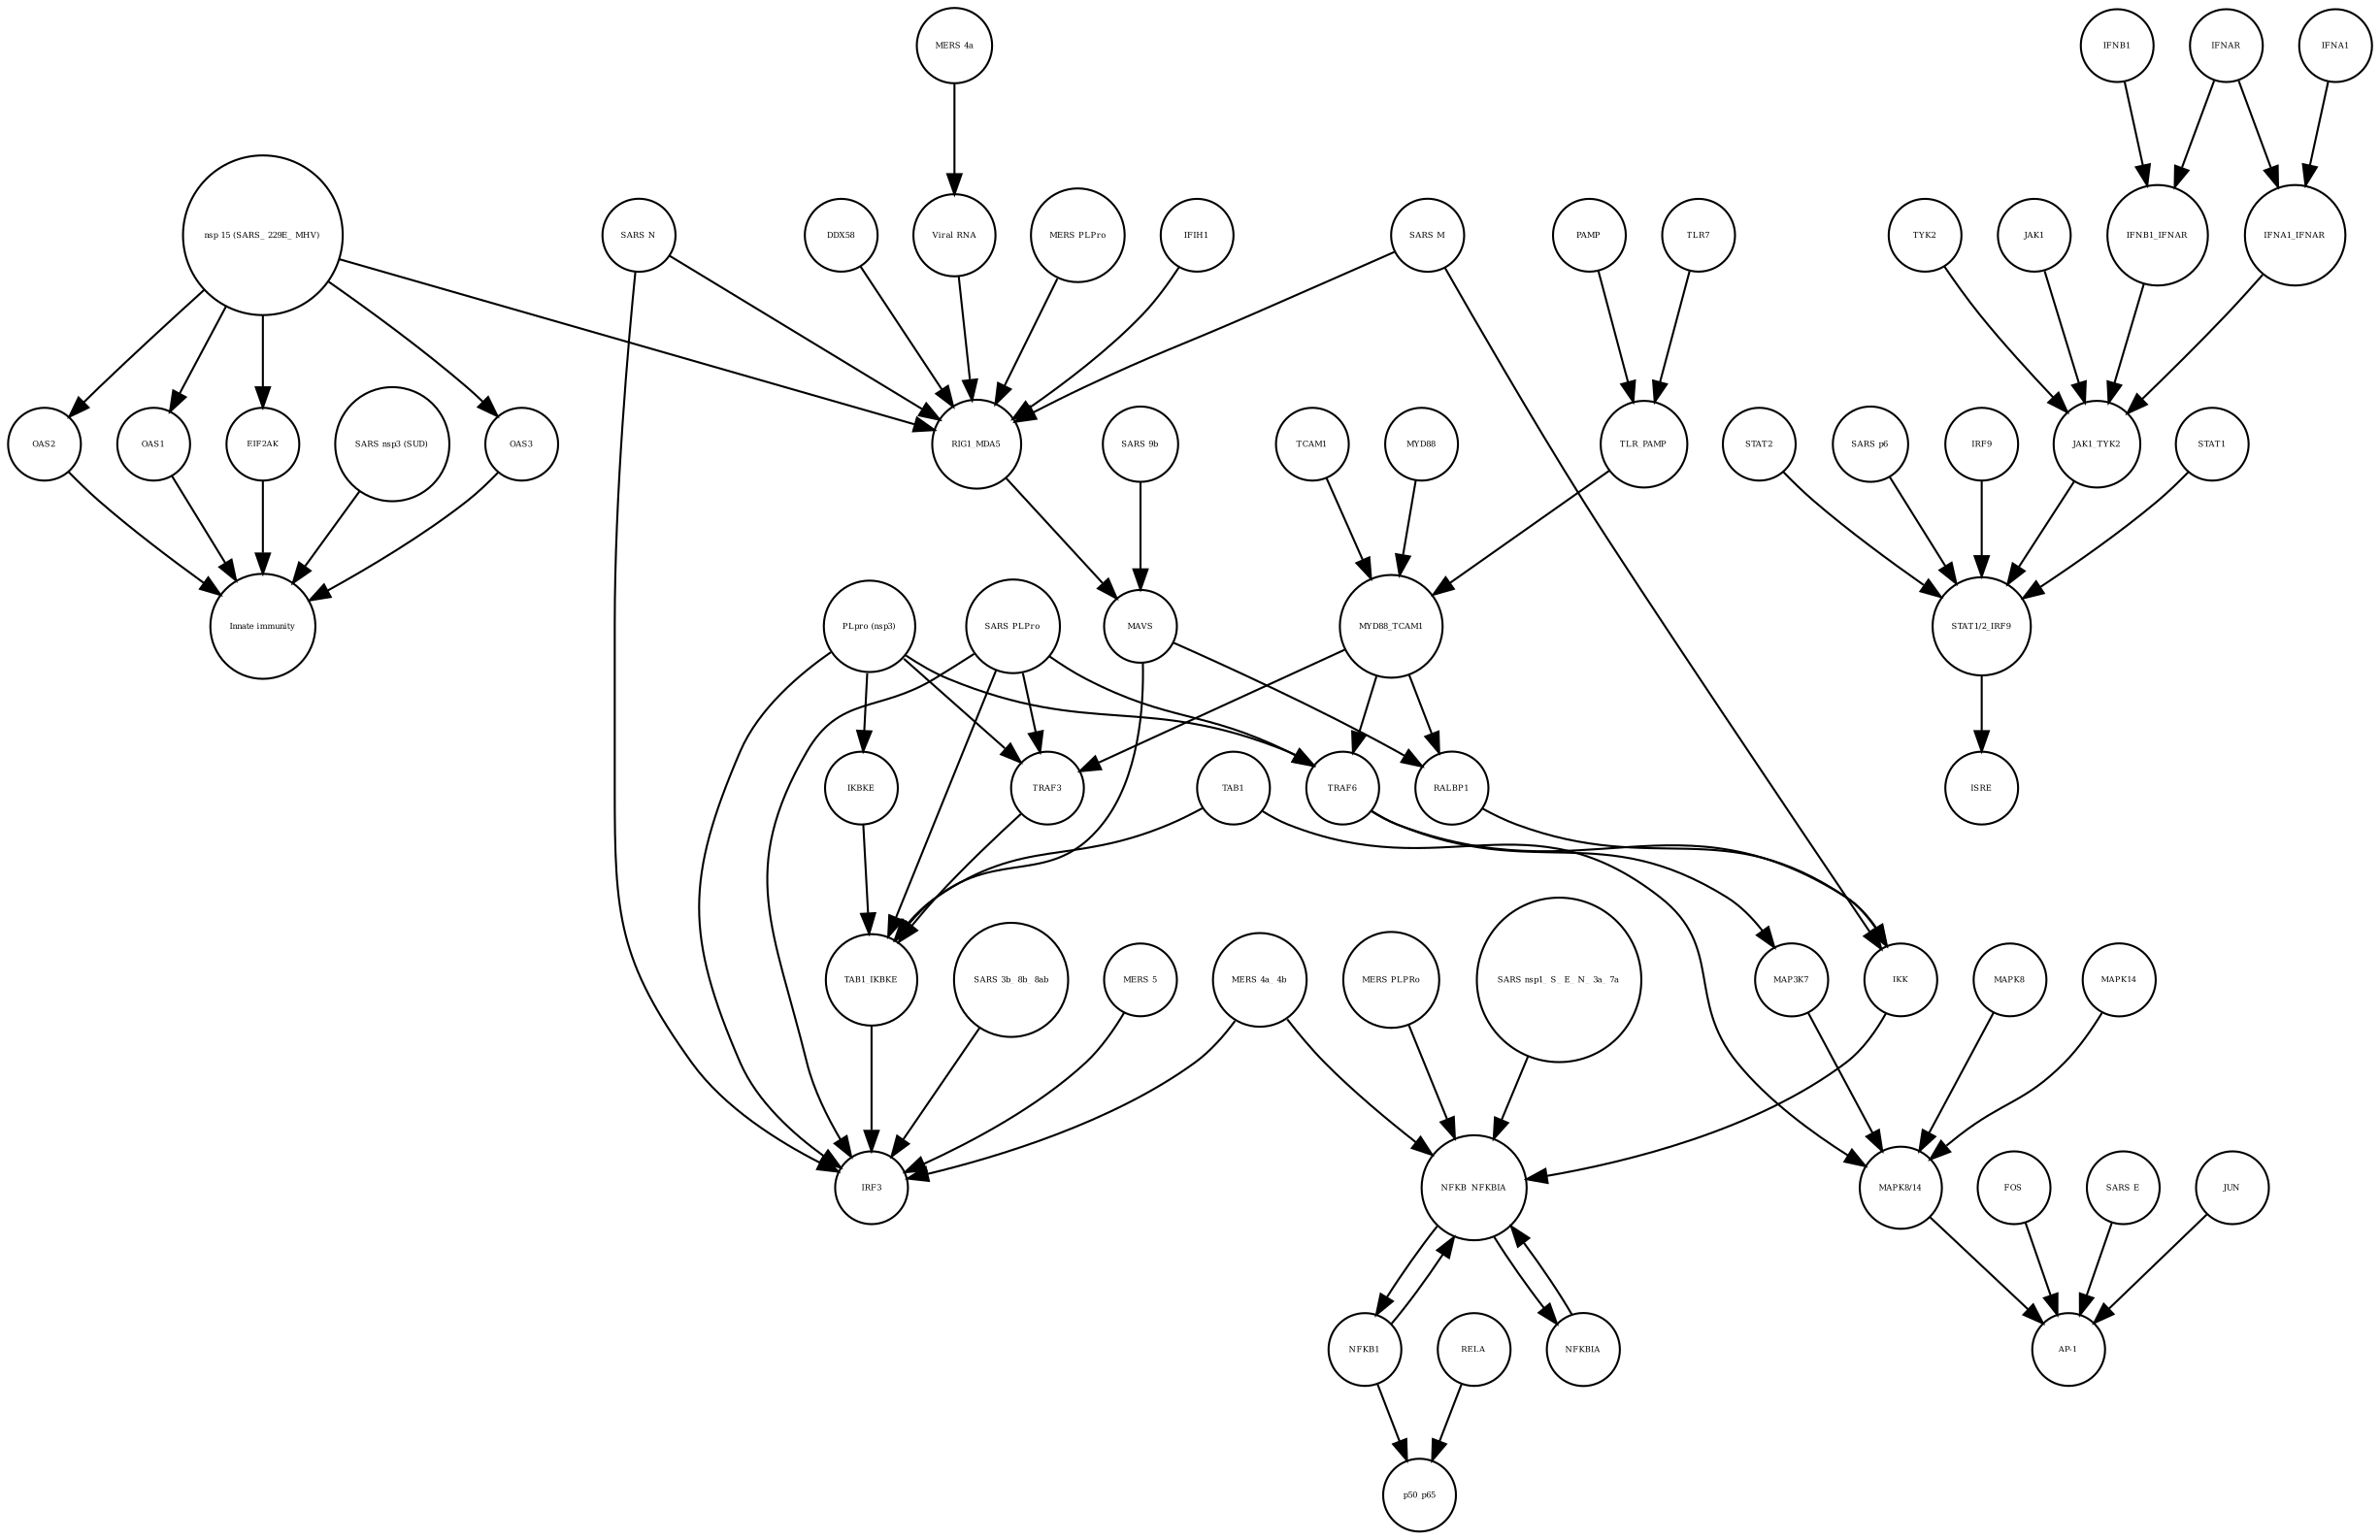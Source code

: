 strict digraph  {
OAS3 [annotation=urn_miriam_pubmed_31226023, bipartite=0, cls=macromolecule, fontsize=4, label=OAS3, shape=circle];
"Innate immunity" [annotation=urn_miriam_pubmed_31226023, bipartite=0, cls=phenotype, fontsize=4, label="Innate immunity", shape=circle];
OAS2 [annotation=urn_miriam_pubmed_31226023, bipartite=0, cls=macromolecule, fontsize=4, label=OAS2, shape=circle];
OAS1 [annotation=urn_miriam_pubmed_31226023, bipartite=0, cls=macromolecule, fontsize=4, label=OAS1, shape=circle];
EIF2AK [annotation=urn_miriam_pubmed_31226023, bipartite=0, cls=macromolecule, fontsize=4, label=EIF2AK, shape=circle];
"SARS nsp3 (SUD)" [annotation=urn_miriam_pubmed_31226023, bipartite=0, cls=macromolecule, fontsize=4, label="SARS nsp3 (SUD)", shape=circle];
TRAF3 [annotation="", bipartite=0, cls=macromolecule, fontsize=4, label=TRAF3, shape=circle];
STAT2 [annotation=urn_miriam_pubmed_31226023, bipartite=0, cls=macromolecule, fontsize=4, label=STAT2, shape=circle];
TAB1_IKBKE [annotation="", bipartite=0, cls=complex, fontsize=4, label=TAB1_IKBKE, shape=circle];
NFKB_NFKBIA [annotation="", bipartite=0, cls=complex, fontsize=4, label=NFKB_NFKBIA, shape=circle];
"nsp 15 (SARS_ 229E_ MHV)" [annotation=urn_miriam_pubmed_31226023, bipartite=0, cls=macromolecule, fontsize=4, label="nsp 15 (SARS_ 229E_ MHV)", shape=circle];
MAPK8 [annotation="", bipartite=0, cls=macromolecule, fontsize=4, label=MAPK8, shape=circle];
NFKB1 [annotation="", bipartite=0, cls=macromolecule, fontsize=4, label=NFKB1, shape=circle];
TCAM1 [annotation="", bipartite=0, cls=macromolecule, fontsize=4, label=TCAM1, shape=circle];
p50_p65 [annotation="", bipartite=0, cls=complex, fontsize=4, label=p50_p65, shape=circle];
"SARS M" [annotation=urn_miriam_pubmed_31226023, bipartite=0, cls=macromolecule, fontsize=4, label="SARS M", shape=circle];
"MERS 5" [annotation="", bipartite=0, cls=macromolecule, fontsize=4, label="MERS 5", shape=circle];
"SARS p6" [annotation=urn_miriam_pubmed_31226023, bipartite=0, cls=macromolecule, fontsize=4, label="SARS p6", shape=circle];
"SARS E" [annotation=urn_miriam_pubmed_31226023, bipartite=0, cls=macromolecule, fontsize=4, label="SARS E", shape=circle];
"MERS 4a_ 4b" [annotation="", bipartite=0, cls=macromolecule, fontsize=4, label="MERS 4a_ 4b", shape=circle];
JUN [annotation="", bipartite=0, cls=macromolecule, fontsize=4, label=JUN, shape=circle];
RALBP1 [annotation="", bipartite=0, cls=macromolecule, fontsize=4, label=RALBP1, shape=circle];
"SARS N" [annotation="", bipartite=0, cls=macromolecule, fontsize=4, label="SARS N", shape=circle];
TYK2 [annotation=urn_miriam_pubmed_31226023, bipartite=0, cls=macromolecule, fontsize=4, label=TYK2, shape=circle];
JAK1 [annotation=urn_miriam_pubmed_31226023, bipartite=0, cls=macromolecule, fontsize=4, label=JAK1, shape=circle];
IRF9 [annotation=urn_miriam_pubmed_31226023, bipartite=0, cls=macromolecule, fontsize=4, label=IRF9, shape=circle];
IRF3 [annotation="", bipartite=0, cls=macromolecule, fontsize=4, label=IRF3, shape=circle];
IKK [annotation="", bipartite=0, cls=complex, fontsize=4, label=IKK, shape=circle];
"PLpro (nsp3)" [annotation="", bipartite=0, cls=macromolecule, fontsize=4, label="PLpro (nsp3)", shape=circle];
JAK1_TYK2 [annotation=urn_miriam_pubmed_31226023, bipartite=0, cls=complex, fontsize=4, label=JAK1_TYK2, shape=circle];
NFKBIA [annotation="", bipartite=0, cls=macromolecule, fontsize=4, label=NFKBIA, shape=circle];
MAP3K7 [annotation="", bipartite=0, cls=macromolecule, fontsize=4, label=MAP3K7, shape=circle];
"SARS PLPro" [annotation=urn_miriam_pubmed_31226023, bipartite=0, cls=macromolecule, fontsize=4, label="SARS PLPro", shape=circle];
IFNAR [annotation=urn_miriam_pubmed_31226023, bipartite=0, cls=complex, fontsize=4, label=IFNAR, shape=circle];
"STAT1/2_IRF9" [annotation=urn_miriam_pubmed_31226023, bipartite=0, cls=complex, fontsize=4, label="STAT1/2_IRF9", shape=circle];
IFNA1 [annotation="urn_miriam_pubmed_17911435|urn_miriam_pubmed_24362405", bipartite=0, cls=macromolecule, fontsize=4, label=IFNA1, shape=circle];
IFNB1 [annotation=urn_miriam_pubmed_24362405, bipartite=0, cls=macromolecule, fontsize=4, label=IFNB1, shape=circle];
RELA [annotation="", bipartite=0, cls=macromolecule, fontsize=4, label=RELA, shape=circle];
"MERS 4a" [annotation="", bipartite=0, cls=macromolecule, fontsize=4, label="MERS 4a", shape=circle];
MAPK14 [annotation="", bipartite=0, cls=macromolecule, fontsize=4, label=MAPK14, shape=circle];
TLR7 [annotation="", bipartite=0, cls=macromolecule, fontsize=4, label=TLR7, shape=circle];
IFIH1 [annotation="", bipartite=0, cls=macromolecule, fontsize=4, label=IFIH1, shape=circle];
MAVS [annotation="", bipartite=0, cls=macromolecule, fontsize=4, label=MAVS, shape=circle];
"SARS 9b" [annotation=urn_miriam_pubmed_31226023, bipartite=0, cls=macromolecule, fontsize=4, label="SARS 9b", shape=circle];
TAB1 [annotation="", bipartite=0, cls=macromolecule, fontsize=4, label=TAB1, shape=circle];
MYD88_TCAM1 [annotation="", bipartite=0, cls=complex, fontsize=4, label=MYD88_TCAM1, shape=circle];
DDX58 [annotation="", bipartite=0, cls=macromolecule, fontsize=4, label=DDX58, shape=circle];
"SARS 3b_ 8b_ 8ab" [annotation=urn_miriam_pubmed_31226023, bipartite=0, cls=macromolecule, fontsize=4, label="SARS 3b_ 8b_ 8ab", shape=circle];
PAMP [annotation="", bipartite=0, cls="simple chemical", fontsize=4, label=PAMP, shape=circle];
"MAPK8/14" [annotation="", bipartite=0, cls=complex, fontsize=4, label="MAPK8/14", shape=circle];
ISRE [annotation=urn_miriam_pubmed_31226023, bipartite=0, cls=complex, fontsize=4, label=ISRE, shape=circle];
TLR_PAMP [annotation="", bipartite=0, cls=complex, fontsize=4, label=TLR_PAMP, shape=circle];
"MERS PLPRo" [annotation="", bipartite=0, cls=macromolecule, fontsize=4, label="MERS PLPRo", shape=circle];
FOS [annotation="", bipartite=0, cls=macromolecule, fontsize=4, label=FOS, shape=circle];
IKBKE [annotation="", bipartite=0, cls=macromolecule, fontsize=4, label=IKBKE, shape=circle];
"Viral RNA" [annotation="", bipartite=0, cls="simple chemical", fontsize=4, label="Viral RNA", shape=circle];
"MERS PLPro" [annotation="", bipartite=0, cls=macromolecule, fontsize=4, label="MERS PLPro", shape=circle];
"AP-1" [annotation="", bipartite=0, cls=complex, fontsize=4, label="AP-1", shape=circle];
MYD88 [annotation=urn_miriam_pubmed_31226023, bipartite=0, cls=macromolecule, fontsize=4, label=MYD88, shape=circle];
TRAF6 [annotation="", bipartite=0, cls=macromolecule, fontsize=4, label=TRAF6, shape=circle];
RIG1_MDA5 [annotation="", bipartite=0, cls=complex, fontsize=4, label=RIG1_MDA5, shape=circle];
"SARS nsp1_ S_ E_ N_ 3a_ 7a" [annotation=urn_miriam_pubmed_31226023, bipartite=0, cls=macromolecule, fontsize=4, label="SARS nsp1_ S_ E_ N_ 3a_ 7a", shape=circle];
IFNB1_IFNAR [annotation=urn_miriam_pubmed_31226023, bipartite=0, cls=complex, fontsize=4, label=IFNB1_IFNAR, shape=circle];
IFNA1_IFNAR [annotation=urn_miriam_pubmed_31226023, bipartite=0, cls=complex, fontsize=4, label=IFNA1_IFNAR, shape=circle];
STAT1 [annotation=urn_miriam_pubmed_31226023, bipartite=0, cls=macromolecule, fontsize=4, label=STAT1, shape=circle];
OAS3 -> "Innate immunity"  [annotation="", interaction_type=stimulation];
OAS2 -> "Innate immunity"  [annotation="", interaction_type=stimulation];
OAS1 -> "Innate immunity"  [annotation="", interaction_type=stimulation];
EIF2AK -> "Innate immunity"  [annotation="", interaction_type=stimulation];
"SARS nsp3 (SUD)" -> "Innate immunity"  [annotation="", interaction_type=inhibition];
TRAF3 -> TAB1_IKBKE  [annotation="", interaction_type=catalysis];
STAT2 -> "STAT1/2_IRF9"  [annotation="", interaction_type=production];
TAB1_IKBKE -> IRF3  [annotation="", interaction_type=catalysis];
NFKB_NFKBIA -> NFKBIA  [annotation="", interaction_type=production];
NFKB_NFKBIA -> NFKB1  [annotation="", interaction_type=production];
"nsp 15 (SARS_ 229E_ MHV)" -> EIF2AK  [annotation="", interaction_type=inhibition];
"nsp 15 (SARS_ 229E_ MHV)" -> OAS1  [annotation="", interaction_type=inhibition];
"nsp 15 (SARS_ 229E_ MHV)" -> RIG1_MDA5  [annotation="", interaction_type=inhibition];
"nsp 15 (SARS_ 229E_ MHV)" -> OAS2  [annotation="", interaction_type=inhibition];
"nsp 15 (SARS_ 229E_ MHV)" -> OAS3  [annotation="", interaction_type=inhibition];
MAPK8 -> "MAPK8/14"  [annotation="", interaction_type=production];
NFKB1 -> NFKB_NFKBIA  [annotation="", interaction_type=production];
NFKB1 -> p50_p65  [annotation="", interaction_type=production];
TCAM1 -> MYD88_TCAM1  [annotation="", interaction_type=production];
"SARS M" -> RIG1_MDA5  [annotation="", interaction_type=inhibition];
"SARS M" -> IKK  [annotation="", interaction_type=inhibition];
"MERS 5" -> IRF3  [annotation="", interaction_type=inhibition];
"SARS p6" -> "STAT1/2_IRF9"  [annotation=urn_miriam_pubmed_31226023, interaction_type=inhibition];
"SARS E" -> "AP-1"  [annotation="", interaction_type=catalysis];
"MERS 4a_ 4b" -> NFKB_NFKBIA  [annotation="", interaction_type=inhibition];
"MERS 4a_ 4b" -> IRF3  [annotation="", interaction_type=inhibition];
JUN -> "AP-1"  [annotation="", interaction_type=production];
RALBP1 -> IKK  [annotation="", interaction_type=catalysis];
"SARS N" -> IRF3  [annotation="", interaction_type=inhibition];
"SARS N" -> RIG1_MDA5  [annotation="", interaction_type=inhibition];
TYK2 -> JAK1_TYK2  [annotation="", interaction_type=production];
JAK1 -> JAK1_TYK2  [annotation="", interaction_type=production];
IRF9 -> "STAT1/2_IRF9"  [annotation="", interaction_type=production];
IKK -> NFKB_NFKBIA  [annotation="", interaction_type=inhibition];
"PLpro (nsp3)" -> TRAF3  [annotation="", interaction_type=inhibition];
"PLpro (nsp3)" -> IRF3  [annotation="", interaction_type=inhibition];
"PLpro (nsp3)" -> TRAF6  [annotation=urn_miriam_pubmed_31226023, interaction_type=inhibition];
"PLpro (nsp3)" -> IKBKE  [annotation="", interaction_type=inhibition];
JAK1_TYK2 -> "STAT1/2_IRF9"  [annotation=urn_miriam_pubmed_31226023, interaction_type=catalysis];
NFKBIA -> NFKB_NFKBIA  [annotation="", interaction_type=production];
MAP3K7 -> "MAPK8/14"  [annotation="", interaction_type=catalysis];
"SARS PLPro" -> TRAF3  [annotation="", interaction_type=inhibition];
"SARS PLPro" -> IRF3  [annotation="", interaction_type=inhibition];
"SARS PLPro" -> TRAF6  [annotation=urn_miriam_pubmed_31226023, interaction_type=inhibition];
"SARS PLPro" -> TAB1_IKBKE  [annotation="", interaction_type=inhibition];
IFNAR -> IFNB1_IFNAR  [annotation="", interaction_type=production];
IFNAR -> IFNA1_IFNAR  [annotation="", interaction_type=production];
"STAT1/2_IRF9" -> ISRE  [annotation="", interaction_type=production];
IFNA1 -> IFNA1_IFNAR  [annotation="", interaction_type=production];
IFNB1 -> IFNB1_IFNAR  [annotation="", interaction_type=production];
RELA -> p50_p65  [annotation="", interaction_type=production];
"MERS 4a" -> "Viral RNA"  [annotation="", interaction_type=inhibition];
MAPK14 -> "MAPK8/14"  [annotation="", interaction_type=production];
TLR7 -> TLR_PAMP  [annotation="", interaction_type=production];
IFIH1 -> RIG1_MDA5  [annotation="", interaction_type=production];
MAVS -> RALBP1  [annotation="", interaction_type=catalysis];
MAVS -> TAB1_IKBKE  [annotation="", interaction_type=catalysis];
"SARS 9b" -> MAVS  [annotation="", interaction_type=inhibition];
TAB1 -> "MAPK8/14"  [annotation="", interaction_type=catalysis];
TAB1 -> TAB1_IKBKE  [annotation="", interaction_type=production];
MYD88_TCAM1 -> TRAF3  [annotation="", interaction_type=catalysis];
MYD88_TCAM1 -> TRAF6  [annotation=urn_miriam_pubmed_31226023, interaction_type=catalysis];
MYD88_TCAM1 -> RALBP1  [annotation="", interaction_type=catalysis];
DDX58 -> RIG1_MDA5  [annotation="", interaction_type=production];
"SARS 3b_ 8b_ 8ab" -> IRF3  [annotation="", interaction_type=inhibition];
PAMP -> TLR_PAMP  [annotation="", interaction_type=production];
"MAPK8/14" -> "AP-1"  [annotation="", interaction_type=catalysis];
TLR_PAMP -> MYD88_TCAM1  [annotation="", interaction_type=catalysis];
"MERS PLPRo" -> NFKB_NFKBIA  [annotation="", interaction_type=inhibition];
FOS -> "AP-1"  [annotation="", interaction_type=production];
IKBKE -> TAB1_IKBKE  [annotation="", interaction_type=production];
"Viral RNA" -> RIG1_MDA5  [annotation="", interaction_type=catalysis];
"MERS PLPro" -> RIG1_MDA5  [annotation="", interaction_type=inhibition];
MYD88 -> MYD88_TCAM1  [annotation="", interaction_type=production];
TRAF6 -> IKK  [annotation="", interaction_type=catalysis];
TRAF6 -> MAP3K7  [annotation="", interaction_type=catalysis];
RIG1_MDA5 -> MAVS  [annotation="", interaction_type=catalysis];
"SARS nsp1_ S_ E_ N_ 3a_ 7a" -> NFKB_NFKBIA  [annotation="", interaction_type=catalysis];
IFNB1_IFNAR -> JAK1_TYK2  [annotation=urn_miriam_pubmed_31226023, interaction_type=catalysis];
IFNA1_IFNAR -> JAK1_TYK2  [annotation=urn_miriam_pubmed_31226023, interaction_type=catalysis];
STAT1 -> "STAT1/2_IRF9"  [annotation="", interaction_type=production];
}
